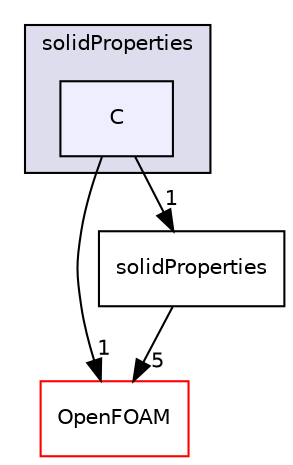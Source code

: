 digraph "src/thermophysicalModels/thermophysicalProperties/solidProperties/C" {
  bgcolor=transparent;
  compound=true
  node [ fontsize="10", fontname="Helvetica"];
  edge [ labelfontsize="10", labelfontname="Helvetica"];
  subgraph clusterdir_b39a6ac4ad09479516bcf855a2b2036e {
    graph [ bgcolor="#ddddee", pencolor="black", label="solidProperties" fontname="Helvetica", fontsize="10", URL="dir_b39a6ac4ad09479516bcf855a2b2036e.html"]
  dir_f3920159ff2d74a2a5bf7842e009bbe5 [shape=box, label="C", style="filled", fillcolor="#eeeeff", pencolor="black", URL="dir_f3920159ff2d74a2a5bf7842e009bbe5.html"];
  }
  dir_c5473ff19b20e6ec4dfe5c310b3778a8 [shape=box label="OpenFOAM" color="red" URL="dir_c5473ff19b20e6ec4dfe5c310b3778a8.html"];
  dir_123a0f3ad548465e449e7e17d0987d4b [shape=box label="solidProperties" URL="dir_123a0f3ad548465e449e7e17d0987d4b.html"];
  dir_123a0f3ad548465e449e7e17d0987d4b->dir_c5473ff19b20e6ec4dfe5c310b3778a8 [headlabel="5", labeldistance=1.5 headhref="dir_003923_002151.html"];
  dir_f3920159ff2d74a2a5bf7842e009bbe5->dir_c5473ff19b20e6ec4dfe5c310b3778a8 [headlabel="1", labeldistance=1.5 headhref="dir_003920_002151.html"];
  dir_f3920159ff2d74a2a5bf7842e009bbe5->dir_123a0f3ad548465e449e7e17d0987d4b [headlabel="1", labeldistance=1.5 headhref="dir_003920_003923.html"];
}
